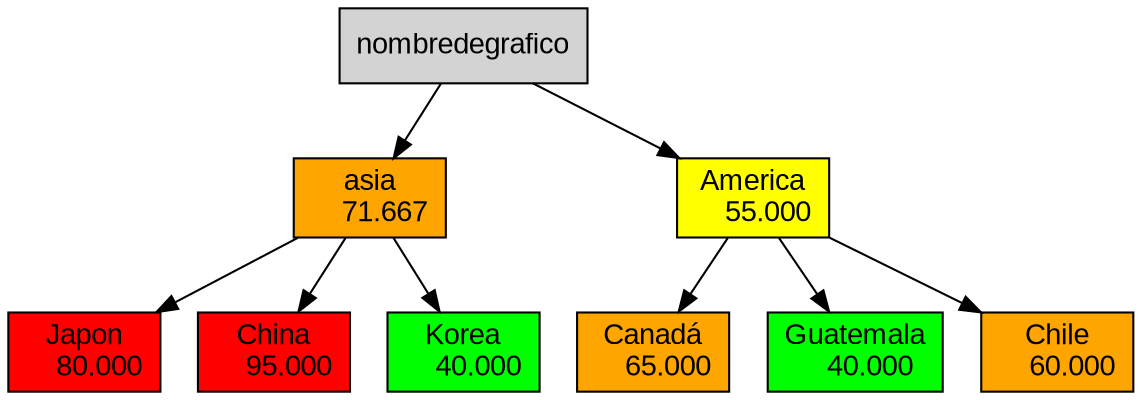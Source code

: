 digraph G {
node [shape=box, style=filled, fontname="Arial"];
asia [label="asia\n    71.667" , fillcolor=orange    ];
nombredegrafico  ->asia
Japon [label="Japon\n    80.000" , fillcolor=red       ];
asia->Japon
China [label="China\n    95.000" , fillcolor=red       ];
asia->China
Korea [label="Korea\n    40.000" , fillcolor=green     ];
asia->Korea
America [label="America\n    55.000" , fillcolor=yellow    ];
nombredegrafico  ->America
Canadá [label="Canadá\n    65.000" , fillcolor=orange    ];
America->Canadá
Guatemala [label="Guatemala\n    40.000" , fillcolor=green     ];
America->Guatemala
Chile [label="Chile\n    60.000" , fillcolor=orange    ];
America->Chile
}

